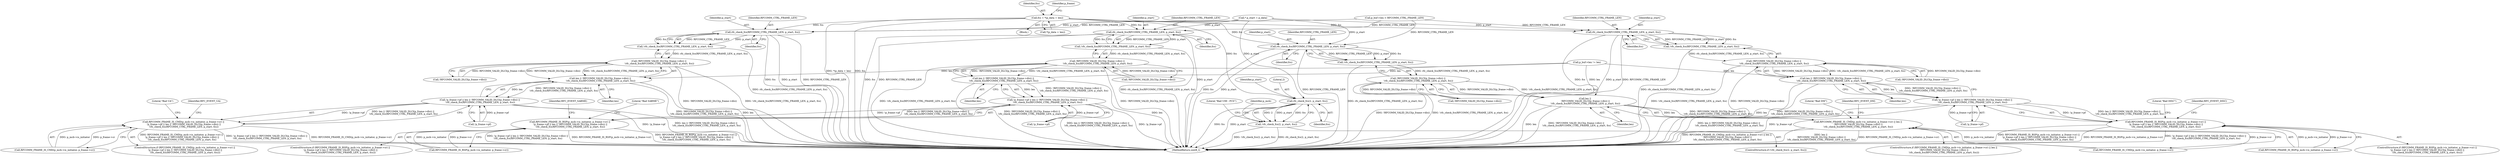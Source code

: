 digraph "0_Android_9fe27a9b445f7e911286ed31c1087ceac567736b@integer" {
"1000260" [label="(Call,fcs = *(p_data + len))"];
"1000295" [label="(Call,rfc_check_fcs(RFCOMM_CTRL_FRAME_LEN, p_start, fcs))"];
"1000294" [label="(Call,!rfc_check_fcs(RFCOMM_CTRL_FRAME_LEN, p_start, fcs))"];
"1000288" [label="(Call,!RFCOMM_VALID_DLCI(p_frame->dlci) ||\n !rfc_check_fcs(RFCOMM_CTRL_FRAME_LEN, p_start, fcs))"];
"1000286" [label="(Call,len || !RFCOMM_VALID_DLCI(p_frame->dlci) ||\n !rfc_check_fcs(RFCOMM_CTRL_FRAME_LEN, p_start, fcs))"];
"1000281" [label="(Call,!p_frame->pf || len || !RFCOMM_VALID_DLCI(p_frame->dlci) ||\n !rfc_check_fcs(RFCOMM_CTRL_FRAME_LEN, p_start, fcs))"];
"1000273" [label="(Call,RFCOMM_FRAME_IS_RSP(p_mcb->is_initiator, p_frame->cr) ||\n !p_frame->pf || len || !RFCOMM_VALID_DLCI(p_frame->dlci) ||\n !rfc_check_fcs(RFCOMM_CTRL_FRAME_LEN, p_start, fcs))"];
"1000331" [label="(Call,rfc_check_fcs(RFCOMM_CTRL_FRAME_LEN, p_start, fcs))"];
"1000330" [label="(Call,!rfc_check_fcs(RFCOMM_CTRL_FRAME_LEN, p_start, fcs))"];
"1000324" [label="(Call,!RFCOMM_VALID_DLCI(p_frame->dlci) ||\n !rfc_check_fcs(RFCOMM_CTRL_FRAME_LEN, p_start, fcs))"];
"1000322" [label="(Call,len || !RFCOMM_VALID_DLCI(p_frame->dlci) ||\n !rfc_check_fcs(RFCOMM_CTRL_FRAME_LEN, p_start, fcs))"];
"1000317" [label="(Call,!p_frame->pf || len || !RFCOMM_VALID_DLCI(p_frame->dlci) ||\n !rfc_check_fcs(RFCOMM_CTRL_FRAME_LEN, p_start, fcs))"];
"1000309" [label="(Call,RFCOMM_FRAME_IS_CMD(p_mcb->is_initiator, p_frame->cr) ||\n !p_frame->pf || len || !RFCOMM_VALID_DLCI(p_frame->dlci) ||\n !rfc_check_fcs(RFCOMM_CTRL_FRAME_LEN, p_start, fcs))"];
"1000362" [label="(Call,rfc_check_fcs(RFCOMM_CTRL_FRAME_LEN, p_start, fcs))"];
"1000361" [label="(Call,!rfc_check_fcs(RFCOMM_CTRL_FRAME_LEN, p_start, fcs))"];
"1000355" [label="(Call,!RFCOMM_VALID_DLCI(p_frame->dlci) ||\n !rfc_check_fcs(RFCOMM_CTRL_FRAME_LEN, p_start, fcs))"];
"1000353" [label="(Call,len ||\n !RFCOMM_VALID_DLCI(p_frame->dlci) ||\n !rfc_check_fcs(RFCOMM_CTRL_FRAME_LEN, p_start, fcs))"];
"1000345" [label="(Call,RFCOMM_FRAME_IS_CMD(p_mcb->is_initiator, p_frame->cr) || len ||\n !RFCOMM_VALID_DLCI(p_frame->dlci) ||\n !rfc_check_fcs(RFCOMM_CTRL_FRAME_LEN, p_start, fcs))"];
"1000398" [label="(Call,rfc_check_fcs(RFCOMM_CTRL_FRAME_LEN, p_start, fcs))"];
"1000397" [label="(Call,!rfc_check_fcs(RFCOMM_CTRL_FRAME_LEN, p_start, fcs))"];
"1000391" [label="(Call,!RFCOMM_VALID_DLCI(p_frame->dlci) ||\n !rfc_check_fcs(RFCOMM_CTRL_FRAME_LEN, p_start, fcs))"];
"1000389" [label="(Call,len || !RFCOMM_VALID_DLCI(p_frame->dlci) ||\n !rfc_check_fcs(RFCOMM_CTRL_FRAME_LEN, p_start, fcs))"];
"1000384" [label="(Call,!p_frame->pf || len || !RFCOMM_VALID_DLCI(p_frame->dlci) ||\n !rfc_check_fcs(RFCOMM_CTRL_FRAME_LEN, p_start, fcs))"];
"1000376" [label="(Call,RFCOMM_FRAME_IS_RSP(p_mcb->is_initiator, p_frame->cr) ||\n !p_frame->pf || len || !RFCOMM_VALID_DLCI(p_frame->dlci) ||\n !rfc_check_fcs(RFCOMM_CTRL_FRAME_LEN, p_start, fcs))"];
"1000425" [label="(Call,rfc_check_fcs(2, p_start, fcs))"];
"1000424" [label="(Call,!rfc_check_fcs(2, p_start, fcs))"];
"1000289" [label="(Call,!RFCOMM_VALID_DLCI(p_frame->dlci))"];
"1000353" [label="(Call,len ||\n !RFCOMM_VALID_DLCI(p_frame->dlci) ||\n !rfc_check_fcs(RFCOMM_CTRL_FRAME_LEN, p_start, fcs))"];
"1000261" [label="(Identifier,fcs)"];
"1000356" [label="(Call,!RFCOMM_VALID_DLCI(p_frame->dlci))"];
"1000346" [label="(Call,RFCOMM_FRAME_IS_CMD(p_mcb->is_initiator, p_frame->cr))"];
"1000389" [label="(Call,len || !RFCOMM_VALID_DLCI(p_frame->dlci) ||\n !rfc_check_fcs(RFCOMM_CTRL_FRAME_LEN, p_start, fcs))"];
"1000310" [label="(Call,RFCOMM_FRAME_IS_CMD(p_mcb->is_initiator, p_frame->cr))"];
"1000391" [label="(Call,!RFCOMM_VALID_DLCI(p_frame->dlci) ||\n !rfc_check_fcs(RFCOMM_CTRL_FRAME_LEN, p_start, fcs))"];
"1000362" [label="(Call,rfc_check_fcs(RFCOMM_CTRL_FRAME_LEN, p_start, fcs))"];
"1000309" [label="(Call,RFCOMM_FRAME_IS_CMD(p_mcb->is_initiator, p_frame->cr) ||\n !p_frame->pf || len || !RFCOMM_VALID_DLCI(p_frame->dlci) ||\n !rfc_check_fcs(RFCOMM_CTRL_FRAME_LEN, p_start, fcs))"];
"1000111" [label="(Block,)"];
"1000301" [label="(Literal,\"Bad SABME\")"];
"1000423" [label="(ControlStructure,if (!rfc_check_fcs(2, p_start, fcs)))"];
"1000298" [label="(Identifier,fcs)"];
"1000332" [label="(Identifier,RFCOMM_CTRL_FRAME_LEN)"];
"1000308" [label="(ControlStructure,if (RFCOMM_FRAME_IS_CMD(p_mcb->is_initiator, p_frame->cr) ||\n !p_frame->pf || len || !RFCOMM_VALID_DLCI(p_frame->dlci) ||\n !rfc_check_fcs(RFCOMM_CTRL_FRAME_LEN, p_start, fcs)))"];
"1000375" [label="(ControlStructure,if (RFCOMM_FRAME_IS_RSP(p_mcb->is_initiator, p_frame->cr) ||\n !p_frame->pf || len || !RFCOMM_VALID_DLCI(p_frame->dlci) ||\n !rfc_check_fcs(RFCOMM_CTRL_FRAME_LEN, p_start, fcs)))"];
"1000377" [label="(Call,RFCOMM_FRAME_IS_RSP(p_mcb->is_initiator, p_frame->cr))"];
"1000427" [label="(Identifier,p_start)"];
"1000296" [label="(Identifier,RFCOMM_CTRL_FRAME_LEN)"];
"1000453" [label="(MethodReturn,uint8_t)"];
"1000337" [label="(Literal,\"Bad UA\")"];
"1000364" [label="(Identifier,p_start)"];
"1000325" [label="(Call,!RFCOMM_VALID_DLCI(p_frame->dlci))"];
"1000262" [label="(Call,*(p_data + len))"];
"1000272" [label="(ControlStructure,if (RFCOMM_FRAME_IS_RSP(p_mcb->is_initiator, p_frame->cr) ||\n !p_frame->pf || len || !RFCOMM_VALID_DLCI(p_frame->dlci) ||\n !rfc_check_fcs(RFCOMM_CTRL_FRAME_LEN, p_start, fcs)))"];
"1000324" [label="(Call,!RFCOMM_VALID_DLCI(p_frame->dlci) ||\n !rfc_check_fcs(RFCOMM_CTRL_FRAME_LEN, p_start, fcs))"];
"1000368" [label="(Literal,\"Bad DM\")"];
"1000318" [label="(Call,!p_frame->pf)"];
"1000404" [label="(Literal,\"Bad DISC\")"];
"1000376" [label="(Call,RFCOMM_FRAME_IS_RSP(p_mcb->is_initiator, p_frame->cr) ||\n !p_frame->pf || len || !RFCOMM_VALID_DLCI(p_frame->dlci) ||\n !rfc_check_fcs(RFCOMM_CTRL_FRAME_LEN, p_start, fcs))"];
"1000431" [label="(Literal,\"Bad UIH - FCS\")"];
"1000333" [label="(Identifier,p_start)"];
"1000322" [label="(Call,len || !RFCOMM_VALID_DLCI(p_frame->dlci) ||\n !rfc_check_fcs(RFCOMM_CTRL_FRAME_LEN, p_start, fcs))"];
"1000385" [label="(Call,!p_frame->pf)"];
"1000425" [label="(Call,rfc_check_fcs(2, p_start, fcs))"];
"1000397" [label="(Call,!rfc_check_fcs(RFCOMM_CTRL_FRAME_LEN, p_start, fcs))"];
"1000128" [label="(Call,* p_start = p_data)"];
"1000384" [label="(Call,!p_frame->pf || len || !RFCOMM_VALID_DLCI(p_frame->dlci) ||\n !rfc_check_fcs(RFCOMM_CTRL_FRAME_LEN, p_start, fcs))"];
"1000426" [label="(Literal,2)"];
"1000399" [label="(Identifier,RFCOMM_CTRL_FRAME_LEN)"];
"1000345" [label="(Call,RFCOMM_FRAME_IS_CMD(p_mcb->is_initiator, p_frame->cr) || len ||\n !RFCOMM_VALID_DLCI(p_frame->dlci) ||\n !rfc_check_fcs(RFCOMM_CTRL_FRAME_LEN, p_start, fcs))"];
"1000392" [label="(Call,!RFCOMM_VALID_DLCI(p_frame->dlci))"];
"1000342" [label="(Identifier,RFC_EVENT_UA)"];
"1000354" [label="(Identifier,len)"];
"1000438" [label="(Identifier,p_mcb)"];
"1000330" [label="(Call,!rfc_check_fcs(RFCOMM_CTRL_FRAME_LEN, p_start, fcs))"];
"1000400" [label="(Identifier,p_start)"];
"1000390" [label="(Identifier,len)"];
"1000365" [label="(Identifier,fcs)"];
"1000294" [label="(Call,!rfc_check_fcs(RFCOMM_CTRL_FRAME_LEN, p_start, fcs))"];
"1000246" [label="(Call,p_buf->len != len)"];
"1000363" [label="(Identifier,RFCOMM_CTRL_FRAME_LEN)"];
"1000355" [label="(Call,!RFCOMM_VALID_DLCI(p_frame->dlci) ||\n !rfc_check_fcs(RFCOMM_CTRL_FRAME_LEN, p_start, fcs))"];
"1000133" [label="(Call,p_buf->len < RFCOMM_CTRL_FRAME_LEN)"];
"1000282" [label="(Call,!p_frame->pf)"];
"1000428" [label="(Identifier,fcs)"];
"1000287" [label="(Identifier,len)"];
"1000334" [label="(Identifier,fcs)"];
"1000398" [label="(Call,rfc_check_fcs(RFCOMM_CTRL_FRAME_LEN, p_start, fcs))"];
"1000306" [label="(Identifier,RFC_EVENT_SABME)"];
"1000297" [label="(Identifier,p_start)"];
"1000317" [label="(Call,!p_frame->pf || len || !RFCOMM_VALID_DLCI(p_frame->dlci) ||\n !rfc_check_fcs(RFCOMM_CTRL_FRAME_LEN, p_start, fcs))"];
"1000331" [label="(Call,rfc_check_fcs(RFCOMM_CTRL_FRAME_LEN, p_start, fcs))"];
"1000286" [label="(Call,len || !RFCOMM_VALID_DLCI(p_frame->dlci) ||\n !rfc_check_fcs(RFCOMM_CTRL_FRAME_LEN, p_start, fcs))"];
"1000373" [label="(Identifier,RFC_EVENT_DM)"];
"1000273" [label="(Call,RFCOMM_FRAME_IS_RSP(p_mcb->is_initiator, p_frame->cr) ||\n !p_frame->pf || len || !RFCOMM_VALID_DLCI(p_frame->dlci) ||\n !rfc_check_fcs(RFCOMM_CTRL_FRAME_LEN, p_start, fcs))"];
"1000260" [label="(Call,fcs = *(p_data + len))"];
"1000295" [label="(Call,rfc_check_fcs(RFCOMM_CTRL_FRAME_LEN, p_start, fcs))"];
"1000268" [label="(Identifier,p_frame)"];
"1000344" [label="(ControlStructure,if (RFCOMM_FRAME_IS_CMD(p_mcb->is_initiator, p_frame->cr) || len ||\n !RFCOMM_VALID_DLCI(p_frame->dlci) ||\n !rfc_check_fcs(RFCOMM_CTRL_FRAME_LEN, p_start, fcs)))"];
"1000409" [label="(Identifier,RFC_EVENT_DISC)"];
"1000424" [label="(Call,!rfc_check_fcs(2, p_start, fcs))"];
"1000361" [label="(Call,!rfc_check_fcs(RFCOMM_CTRL_FRAME_LEN, p_start, fcs))"];
"1000274" [label="(Call,RFCOMM_FRAME_IS_RSP(p_mcb->is_initiator, p_frame->cr))"];
"1000281" [label="(Call,!p_frame->pf || len || !RFCOMM_VALID_DLCI(p_frame->dlci) ||\n !rfc_check_fcs(RFCOMM_CTRL_FRAME_LEN, p_start, fcs))"];
"1000323" [label="(Identifier,len)"];
"1000288" [label="(Call,!RFCOMM_VALID_DLCI(p_frame->dlci) ||\n !rfc_check_fcs(RFCOMM_CTRL_FRAME_LEN, p_start, fcs))"];
"1000401" [label="(Identifier,fcs)"];
"1000260" -> "1000111"  [label="AST: "];
"1000260" -> "1000262"  [label="CFG: "];
"1000261" -> "1000260"  [label="AST: "];
"1000262" -> "1000260"  [label="AST: "];
"1000268" -> "1000260"  [label="CFG: "];
"1000260" -> "1000453"  [label="DDG: *(p_data + len)"];
"1000260" -> "1000453"  [label="DDG: fcs"];
"1000260" -> "1000295"  [label="DDG: fcs"];
"1000260" -> "1000331"  [label="DDG: fcs"];
"1000260" -> "1000362"  [label="DDG: fcs"];
"1000260" -> "1000398"  [label="DDG: fcs"];
"1000260" -> "1000425"  [label="DDG: fcs"];
"1000295" -> "1000294"  [label="AST: "];
"1000295" -> "1000298"  [label="CFG: "];
"1000296" -> "1000295"  [label="AST: "];
"1000297" -> "1000295"  [label="AST: "];
"1000298" -> "1000295"  [label="AST: "];
"1000294" -> "1000295"  [label="CFG: "];
"1000295" -> "1000453"  [label="DDG: fcs"];
"1000295" -> "1000453"  [label="DDG: RFCOMM_CTRL_FRAME_LEN"];
"1000295" -> "1000453"  [label="DDG: p_start"];
"1000295" -> "1000294"  [label="DDG: RFCOMM_CTRL_FRAME_LEN"];
"1000295" -> "1000294"  [label="DDG: p_start"];
"1000295" -> "1000294"  [label="DDG: fcs"];
"1000133" -> "1000295"  [label="DDG: RFCOMM_CTRL_FRAME_LEN"];
"1000128" -> "1000295"  [label="DDG: p_start"];
"1000294" -> "1000288"  [label="AST: "];
"1000288" -> "1000294"  [label="CFG: "];
"1000294" -> "1000453"  [label="DDG: rfc_check_fcs(RFCOMM_CTRL_FRAME_LEN, p_start, fcs)"];
"1000294" -> "1000288"  [label="DDG: rfc_check_fcs(RFCOMM_CTRL_FRAME_LEN, p_start, fcs)"];
"1000288" -> "1000286"  [label="AST: "];
"1000288" -> "1000289"  [label="CFG: "];
"1000289" -> "1000288"  [label="AST: "];
"1000286" -> "1000288"  [label="CFG: "];
"1000288" -> "1000453"  [label="DDG: !rfc_check_fcs(RFCOMM_CTRL_FRAME_LEN, p_start, fcs)"];
"1000288" -> "1000453"  [label="DDG: !RFCOMM_VALID_DLCI(p_frame->dlci)"];
"1000288" -> "1000286"  [label="DDG: !RFCOMM_VALID_DLCI(p_frame->dlci)"];
"1000288" -> "1000286"  [label="DDG: !rfc_check_fcs(RFCOMM_CTRL_FRAME_LEN, p_start, fcs)"];
"1000289" -> "1000288"  [label="DDG: RFCOMM_VALID_DLCI(p_frame->dlci)"];
"1000286" -> "1000281"  [label="AST: "];
"1000286" -> "1000287"  [label="CFG: "];
"1000287" -> "1000286"  [label="AST: "];
"1000281" -> "1000286"  [label="CFG: "];
"1000286" -> "1000453"  [label="DDG: len"];
"1000286" -> "1000453"  [label="DDG: !RFCOMM_VALID_DLCI(p_frame->dlci) ||\n !rfc_check_fcs(RFCOMM_CTRL_FRAME_LEN, p_start, fcs)"];
"1000286" -> "1000281"  [label="DDG: len"];
"1000286" -> "1000281"  [label="DDG: !RFCOMM_VALID_DLCI(p_frame->dlci) ||\n !rfc_check_fcs(RFCOMM_CTRL_FRAME_LEN, p_start, fcs)"];
"1000246" -> "1000286"  [label="DDG: len"];
"1000281" -> "1000273"  [label="AST: "];
"1000281" -> "1000282"  [label="CFG: "];
"1000282" -> "1000281"  [label="AST: "];
"1000273" -> "1000281"  [label="CFG: "];
"1000281" -> "1000453"  [label="DDG: len || !RFCOMM_VALID_DLCI(p_frame->dlci) ||\n !rfc_check_fcs(RFCOMM_CTRL_FRAME_LEN, p_start, fcs)"];
"1000281" -> "1000453"  [label="DDG: !p_frame->pf"];
"1000281" -> "1000273"  [label="DDG: !p_frame->pf"];
"1000281" -> "1000273"  [label="DDG: len || !RFCOMM_VALID_DLCI(p_frame->dlci) ||\n !rfc_check_fcs(RFCOMM_CTRL_FRAME_LEN, p_start, fcs)"];
"1000282" -> "1000281"  [label="DDG: p_frame->pf"];
"1000273" -> "1000272"  [label="AST: "];
"1000273" -> "1000274"  [label="CFG: "];
"1000274" -> "1000273"  [label="AST: "];
"1000301" -> "1000273"  [label="CFG: "];
"1000306" -> "1000273"  [label="CFG: "];
"1000273" -> "1000453"  [label="DDG: RFCOMM_FRAME_IS_RSP(p_mcb->is_initiator, p_frame->cr)"];
"1000273" -> "1000453"  [label="DDG: RFCOMM_FRAME_IS_RSP(p_mcb->is_initiator, p_frame->cr) ||\n !p_frame->pf || len || !RFCOMM_VALID_DLCI(p_frame->dlci) ||\n !rfc_check_fcs(RFCOMM_CTRL_FRAME_LEN, p_start, fcs)"];
"1000273" -> "1000453"  [label="DDG: !p_frame->pf || len || !RFCOMM_VALID_DLCI(p_frame->dlci) ||\n !rfc_check_fcs(RFCOMM_CTRL_FRAME_LEN, p_start, fcs)"];
"1000274" -> "1000273"  [label="DDG: p_mcb->is_initiator"];
"1000274" -> "1000273"  [label="DDG: p_frame->cr"];
"1000331" -> "1000330"  [label="AST: "];
"1000331" -> "1000334"  [label="CFG: "];
"1000332" -> "1000331"  [label="AST: "];
"1000333" -> "1000331"  [label="AST: "];
"1000334" -> "1000331"  [label="AST: "];
"1000330" -> "1000331"  [label="CFG: "];
"1000331" -> "1000453"  [label="DDG: fcs"];
"1000331" -> "1000453"  [label="DDG: p_start"];
"1000331" -> "1000453"  [label="DDG: RFCOMM_CTRL_FRAME_LEN"];
"1000331" -> "1000330"  [label="DDG: RFCOMM_CTRL_FRAME_LEN"];
"1000331" -> "1000330"  [label="DDG: p_start"];
"1000331" -> "1000330"  [label="DDG: fcs"];
"1000133" -> "1000331"  [label="DDG: RFCOMM_CTRL_FRAME_LEN"];
"1000128" -> "1000331"  [label="DDG: p_start"];
"1000330" -> "1000324"  [label="AST: "];
"1000324" -> "1000330"  [label="CFG: "];
"1000330" -> "1000453"  [label="DDG: rfc_check_fcs(RFCOMM_CTRL_FRAME_LEN, p_start, fcs)"];
"1000330" -> "1000324"  [label="DDG: rfc_check_fcs(RFCOMM_CTRL_FRAME_LEN, p_start, fcs)"];
"1000324" -> "1000322"  [label="AST: "];
"1000324" -> "1000325"  [label="CFG: "];
"1000325" -> "1000324"  [label="AST: "];
"1000322" -> "1000324"  [label="CFG: "];
"1000324" -> "1000453"  [label="DDG: !rfc_check_fcs(RFCOMM_CTRL_FRAME_LEN, p_start, fcs)"];
"1000324" -> "1000453"  [label="DDG: !RFCOMM_VALID_DLCI(p_frame->dlci)"];
"1000324" -> "1000322"  [label="DDG: !RFCOMM_VALID_DLCI(p_frame->dlci)"];
"1000324" -> "1000322"  [label="DDG: !rfc_check_fcs(RFCOMM_CTRL_FRAME_LEN, p_start, fcs)"];
"1000325" -> "1000324"  [label="DDG: RFCOMM_VALID_DLCI(p_frame->dlci)"];
"1000322" -> "1000317"  [label="AST: "];
"1000322" -> "1000323"  [label="CFG: "];
"1000323" -> "1000322"  [label="AST: "];
"1000317" -> "1000322"  [label="CFG: "];
"1000322" -> "1000453"  [label="DDG: !RFCOMM_VALID_DLCI(p_frame->dlci) ||\n !rfc_check_fcs(RFCOMM_CTRL_FRAME_LEN, p_start, fcs)"];
"1000322" -> "1000453"  [label="DDG: len"];
"1000322" -> "1000317"  [label="DDG: len"];
"1000322" -> "1000317"  [label="DDG: !RFCOMM_VALID_DLCI(p_frame->dlci) ||\n !rfc_check_fcs(RFCOMM_CTRL_FRAME_LEN, p_start, fcs)"];
"1000246" -> "1000322"  [label="DDG: len"];
"1000317" -> "1000309"  [label="AST: "];
"1000317" -> "1000318"  [label="CFG: "];
"1000318" -> "1000317"  [label="AST: "];
"1000309" -> "1000317"  [label="CFG: "];
"1000317" -> "1000453"  [label="DDG: !p_frame->pf"];
"1000317" -> "1000453"  [label="DDG: len || !RFCOMM_VALID_DLCI(p_frame->dlci) ||\n !rfc_check_fcs(RFCOMM_CTRL_FRAME_LEN, p_start, fcs)"];
"1000317" -> "1000309"  [label="DDG: !p_frame->pf"];
"1000317" -> "1000309"  [label="DDG: len || !RFCOMM_VALID_DLCI(p_frame->dlci) ||\n !rfc_check_fcs(RFCOMM_CTRL_FRAME_LEN, p_start, fcs)"];
"1000318" -> "1000317"  [label="DDG: p_frame->pf"];
"1000309" -> "1000308"  [label="AST: "];
"1000309" -> "1000310"  [label="CFG: "];
"1000310" -> "1000309"  [label="AST: "];
"1000337" -> "1000309"  [label="CFG: "];
"1000342" -> "1000309"  [label="CFG: "];
"1000309" -> "1000453"  [label="DDG: RFCOMM_FRAME_IS_CMD(p_mcb->is_initiator, p_frame->cr)"];
"1000309" -> "1000453"  [label="DDG: RFCOMM_FRAME_IS_CMD(p_mcb->is_initiator, p_frame->cr) ||\n !p_frame->pf || len || !RFCOMM_VALID_DLCI(p_frame->dlci) ||\n !rfc_check_fcs(RFCOMM_CTRL_FRAME_LEN, p_start, fcs)"];
"1000309" -> "1000453"  [label="DDG: !p_frame->pf || len || !RFCOMM_VALID_DLCI(p_frame->dlci) ||\n !rfc_check_fcs(RFCOMM_CTRL_FRAME_LEN, p_start, fcs)"];
"1000310" -> "1000309"  [label="DDG: p_mcb->is_initiator"];
"1000310" -> "1000309"  [label="DDG: p_frame->cr"];
"1000362" -> "1000361"  [label="AST: "];
"1000362" -> "1000365"  [label="CFG: "];
"1000363" -> "1000362"  [label="AST: "];
"1000364" -> "1000362"  [label="AST: "];
"1000365" -> "1000362"  [label="AST: "];
"1000361" -> "1000362"  [label="CFG: "];
"1000362" -> "1000453"  [label="DDG: fcs"];
"1000362" -> "1000453"  [label="DDG: p_start"];
"1000362" -> "1000453"  [label="DDG: RFCOMM_CTRL_FRAME_LEN"];
"1000362" -> "1000361"  [label="DDG: RFCOMM_CTRL_FRAME_LEN"];
"1000362" -> "1000361"  [label="DDG: p_start"];
"1000362" -> "1000361"  [label="DDG: fcs"];
"1000133" -> "1000362"  [label="DDG: RFCOMM_CTRL_FRAME_LEN"];
"1000128" -> "1000362"  [label="DDG: p_start"];
"1000361" -> "1000355"  [label="AST: "];
"1000355" -> "1000361"  [label="CFG: "];
"1000361" -> "1000453"  [label="DDG: rfc_check_fcs(RFCOMM_CTRL_FRAME_LEN, p_start, fcs)"];
"1000361" -> "1000355"  [label="DDG: rfc_check_fcs(RFCOMM_CTRL_FRAME_LEN, p_start, fcs)"];
"1000355" -> "1000353"  [label="AST: "];
"1000355" -> "1000356"  [label="CFG: "];
"1000356" -> "1000355"  [label="AST: "];
"1000353" -> "1000355"  [label="CFG: "];
"1000355" -> "1000453"  [label="DDG: !RFCOMM_VALID_DLCI(p_frame->dlci)"];
"1000355" -> "1000453"  [label="DDG: !rfc_check_fcs(RFCOMM_CTRL_FRAME_LEN, p_start, fcs)"];
"1000355" -> "1000353"  [label="DDG: !RFCOMM_VALID_DLCI(p_frame->dlci)"];
"1000355" -> "1000353"  [label="DDG: !rfc_check_fcs(RFCOMM_CTRL_FRAME_LEN, p_start, fcs)"];
"1000356" -> "1000355"  [label="DDG: RFCOMM_VALID_DLCI(p_frame->dlci)"];
"1000353" -> "1000345"  [label="AST: "];
"1000353" -> "1000354"  [label="CFG: "];
"1000354" -> "1000353"  [label="AST: "];
"1000345" -> "1000353"  [label="CFG: "];
"1000353" -> "1000453"  [label="DDG: len"];
"1000353" -> "1000453"  [label="DDG: !RFCOMM_VALID_DLCI(p_frame->dlci) ||\n !rfc_check_fcs(RFCOMM_CTRL_FRAME_LEN, p_start, fcs)"];
"1000353" -> "1000345"  [label="DDG: len"];
"1000353" -> "1000345"  [label="DDG: !RFCOMM_VALID_DLCI(p_frame->dlci) ||\n !rfc_check_fcs(RFCOMM_CTRL_FRAME_LEN, p_start, fcs)"];
"1000246" -> "1000353"  [label="DDG: len"];
"1000345" -> "1000344"  [label="AST: "];
"1000345" -> "1000346"  [label="CFG: "];
"1000346" -> "1000345"  [label="AST: "];
"1000368" -> "1000345"  [label="CFG: "];
"1000373" -> "1000345"  [label="CFG: "];
"1000345" -> "1000453"  [label="DDG: len ||\n !RFCOMM_VALID_DLCI(p_frame->dlci) ||\n !rfc_check_fcs(RFCOMM_CTRL_FRAME_LEN, p_start, fcs)"];
"1000345" -> "1000453"  [label="DDG: RFCOMM_FRAME_IS_CMD(p_mcb->is_initiator, p_frame->cr)"];
"1000345" -> "1000453"  [label="DDG: RFCOMM_FRAME_IS_CMD(p_mcb->is_initiator, p_frame->cr) || len ||\n !RFCOMM_VALID_DLCI(p_frame->dlci) ||\n !rfc_check_fcs(RFCOMM_CTRL_FRAME_LEN, p_start, fcs)"];
"1000346" -> "1000345"  [label="DDG: p_mcb->is_initiator"];
"1000346" -> "1000345"  [label="DDG: p_frame->cr"];
"1000398" -> "1000397"  [label="AST: "];
"1000398" -> "1000401"  [label="CFG: "];
"1000399" -> "1000398"  [label="AST: "];
"1000400" -> "1000398"  [label="AST: "];
"1000401" -> "1000398"  [label="AST: "];
"1000397" -> "1000398"  [label="CFG: "];
"1000398" -> "1000453"  [label="DDG: fcs"];
"1000398" -> "1000453"  [label="DDG: p_start"];
"1000398" -> "1000453"  [label="DDG: RFCOMM_CTRL_FRAME_LEN"];
"1000398" -> "1000397"  [label="DDG: RFCOMM_CTRL_FRAME_LEN"];
"1000398" -> "1000397"  [label="DDG: p_start"];
"1000398" -> "1000397"  [label="DDG: fcs"];
"1000133" -> "1000398"  [label="DDG: RFCOMM_CTRL_FRAME_LEN"];
"1000128" -> "1000398"  [label="DDG: p_start"];
"1000397" -> "1000391"  [label="AST: "];
"1000391" -> "1000397"  [label="CFG: "];
"1000397" -> "1000453"  [label="DDG: rfc_check_fcs(RFCOMM_CTRL_FRAME_LEN, p_start, fcs)"];
"1000397" -> "1000391"  [label="DDG: rfc_check_fcs(RFCOMM_CTRL_FRAME_LEN, p_start, fcs)"];
"1000391" -> "1000389"  [label="AST: "];
"1000391" -> "1000392"  [label="CFG: "];
"1000392" -> "1000391"  [label="AST: "];
"1000389" -> "1000391"  [label="CFG: "];
"1000391" -> "1000453"  [label="DDG: !rfc_check_fcs(RFCOMM_CTRL_FRAME_LEN, p_start, fcs)"];
"1000391" -> "1000453"  [label="DDG: !RFCOMM_VALID_DLCI(p_frame->dlci)"];
"1000391" -> "1000389"  [label="DDG: !RFCOMM_VALID_DLCI(p_frame->dlci)"];
"1000391" -> "1000389"  [label="DDG: !rfc_check_fcs(RFCOMM_CTRL_FRAME_LEN, p_start, fcs)"];
"1000392" -> "1000391"  [label="DDG: RFCOMM_VALID_DLCI(p_frame->dlci)"];
"1000389" -> "1000384"  [label="AST: "];
"1000389" -> "1000390"  [label="CFG: "];
"1000390" -> "1000389"  [label="AST: "];
"1000384" -> "1000389"  [label="CFG: "];
"1000389" -> "1000453"  [label="DDG: len"];
"1000389" -> "1000453"  [label="DDG: !RFCOMM_VALID_DLCI(p_frame->dlci) ||\n !rfc_check_fcs(RFCOMM_CTRL_FRAME_LEN, p_start, fcs)"];
"1000389" -> "1000384"  [label="DDG: len"];
"1000389" -> "1000384"  [label="DDG: !RFCOMM_VALID_DLCI(p_frame->dlci) ||\n !rfc_check_fcs(RFCOMM_CTRL_FRAME_LEN, p_start, fcs)"];
"1000246" -> "1000389"  [label="DDG: len"];
"1000384" -> "1000376"  [label="AST: "];
"1000384" -> "1000385"  [label="CFG: "];
"1000385" -> "1000384"  [label="AST: "];
"1000376" -> "1000384"  [label="CFG: "];
"1000384" -> "1000453"  [label="DDG: len || !RFCOMM_VALID_DLCI(p_frame->dlci) ||\n !rfc_check_fcs(RFCOMM_CTRL_FRAME_LEN, p_start, fcs)"];
"1000384" -> "1000453"  [label="DDG: !p_frame->pf"];
"1000384" -> "1000376"  [label="DDG: !p_frame->pf"];
"1000384" -> "1000376"  [label="DDG: len || !RFCOMM_VALID_DLCI(p_frame->dlci) ||\n !rfc_check_fcs(RFCOMM_CTRL_FRAME_LEN, p_start, fcs)"];
"1000385" -> "1000384"  [label="DDG: p_frame->pf"];
"1000376" -> "1000375"  [label="AST: "];
"1000376" -> "1000377"  [label="CFG: "];
"1000377" -> "1000376"  [label="AST: "];
"1000404" -> "1000376"  [label="CFG: "];
"1000409" -> "1000376"  [label="CFG: "];
"1000376" -> "1000453"  [label="DDG: RFCOMM_FRAME_IS_RSP(p_mcb->is_initiator, p_frame->cr) ||\n !p_frame->pf || len || !RFCOMM_VALID_DLCI(p_frame->dlci) ||\n !rfc_check_fcs(RFCOMM_CTRL_FRAME_LEN, p_start, fcs)"];
"1000376" -> "1000453"  [label="DDG: RFCOMM_FRAME_IS_RSP(p_mcb->is_initiator, p_frame->cr)"];
"1000376" -> "1000453"  [label="DDG: !p_frame->pf || len || !RFCOMM_VALID_DLCI(p_frame->dlci) ||\n !rfc_check_fcs(RFCOMM_CTRL_FRAME_LEN, p_start, fcs)"];
"1000377" -> "1000376"  [label="DDG: p_mcb->is_initiator"];
"1000377" -> "1000376"  [label="DDG: p_frame->cr"];
"1000425" -> "1000424"  [label="AST: "];
"1000425" -> "1000428"  [label="CFG: "];
"1000426" -> "1000425"  [label="AST: "];
"1000427" -> "1000425"  [label="AST: "];
"1000428" -> "1000425"  [label="AST: "];
"1000424" -> "1000425"  [label="CFG: "];
"1000425" -> "1000453"  [label="DDG: fcs"];
"1000425" -> "1000453"  [label="DDG: p_start"];
"1000425" -> "1000424"  [label="DDG: 2"];
"1000425" -> "1000424"  [label="DDG: p_start"];
"1000425" -> "1000424"  [label="DDG: fcs"];
"1000128" -> "1000425"  [label="DDG: p_start"];
"1000424" -> "1000423"  [label="AST: "];
"1000431" -> "1000424"  [label="CFG: "];
"1000438" -> "1000424"  [label="CFG: "];
"1000424" -> "1000453"  [label="DDG: rfc_check_fcs(2, p_start, fcs)"];
"1000424" -> "1000453"  [label="DDG: !rfc_check_fcs(2, p_start, fcs)"];
}
